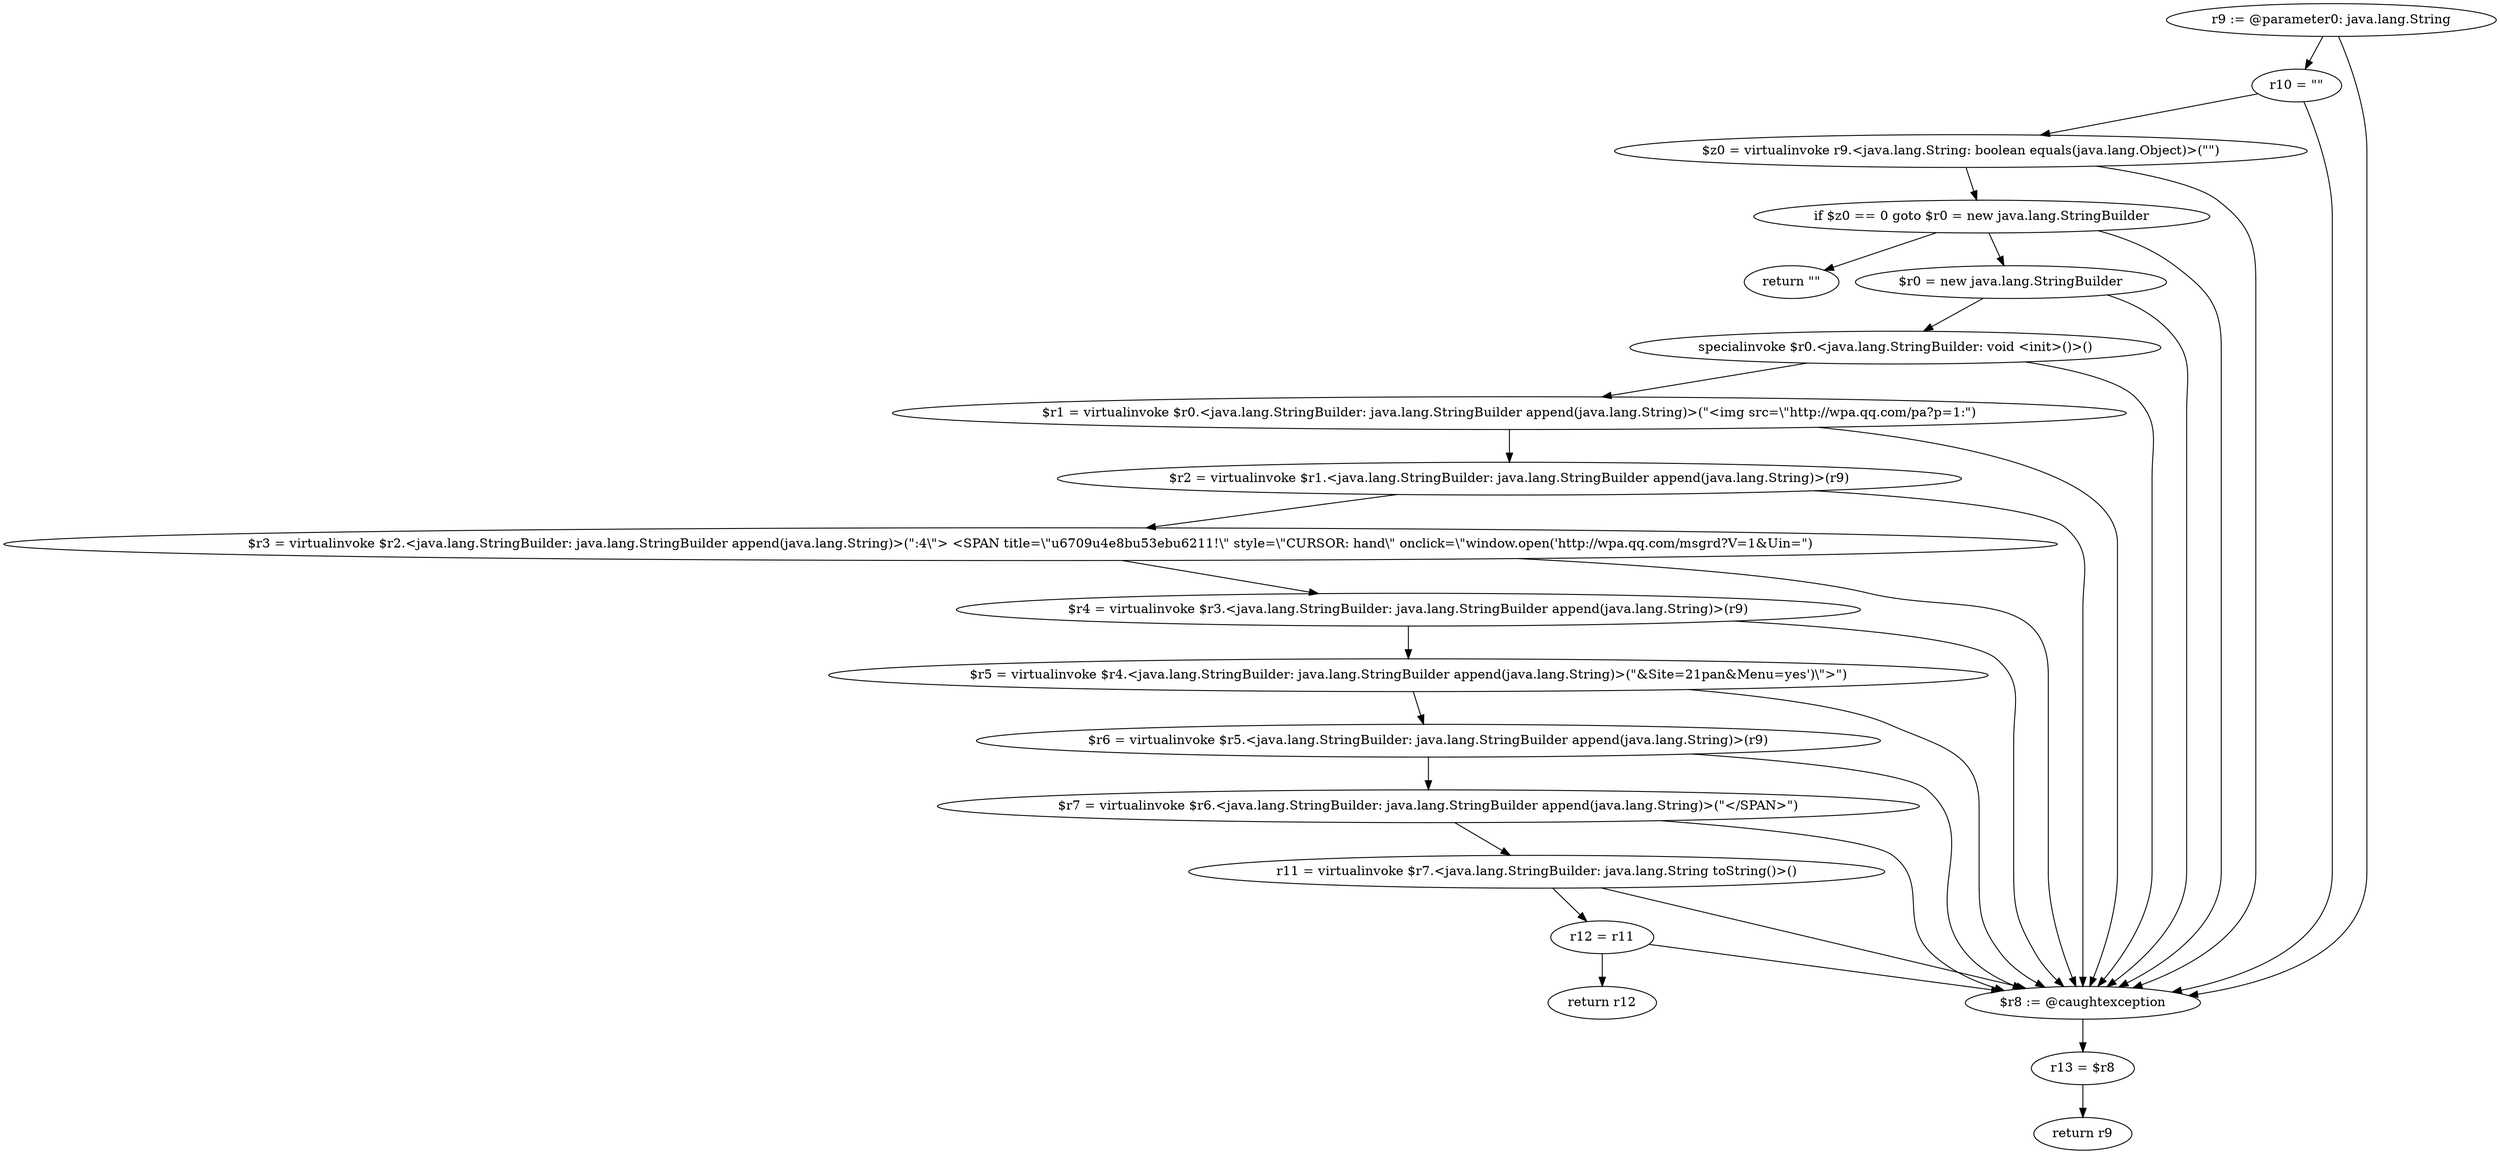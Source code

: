 digraph "unitGraph" {
    "r9 := @parameter0: java.lang.String"
    "r10 = \"\""
    "$z0 = virtualinvoke r9.<java.lang.String: boolean equals(java.lang.Object)>(\"\")"
    "if $z0 == 0 goto $r0 = new java.lang.StringBuilder"
    "return \"\""
    "$r0 = new java.lang.StringBuilder"
    "specialinvoke $r0.<java.lang.StringBuilder: void <init>()>()"
    "$r1 = virtualinvoke $r0.<java.lang.StringBuilder: java.lang.StringBuilder append(java.lang.String)>(\"<img src=\\\"http://wpa.qq.com/pa?p=1:\")"
    "$r2 = virtualinvoke $r1.<java.lang.StringBuilder: java.lang.StringBuilder append(java.lang.String)>(r9)"
    "$r3 = virtualinvoke $r2.<java.lang.StringBuilder: java.lang.StringBuilder append(java.lang.String)>(\":4\\\"> <SPAN title=\\\"\u6709\u4e8b\u53eb\u6211!\\\" style=\\\"CURSOR: hand\\\" onclick=\\\"window.open(\'http://wpa.qq.com/msgrd?V=1&amp;Uin=\")"
    "$r4 = virtualinvoke $r3.<java.lang.StringBuilder: java.lang.StringBuilder append(java.lang.String)>(r9)"
    "$r5 = virtualinvoke $r4.<java.lang.StringBuilder: java.lang.StringBuilder append(java.lang.String)>(\"&amp;Site=21pan&amp;Menu=yes\')\\\">\")"
    "$r6 = virtualinvoke $r5.<java.lang.StringBuilder: java.lang.StringBuilder append(java.lang.String)>(r9)"
    "$r7 = virtualinvoke $r6.<java.lang.StringBuilder: java.lang.StringBuilder append(java.lang.String)>(\"</SPAN>\")"
    "r11 = virtualinvoke $r7.<java.lang.StringBuilder: java.lang.String toString()>()"
    "r12 = r11"
    "return r12"
    "$r8 := @caughtexception"
    "r13 = $r8"
    "return r9"
    "r9 := @parameter0: java.lang.String"->"r10 = \"\"";
    "r9 := @parameter0: java.lang.String"->"$r8 := @caughtexception";
    "r10 = \"\""->"$z0 = virtualinvoke r9.<java.lang.String: boolean equals(java.lang.Object)>(\"\")";
    "r10 = \"\""->"$r8 := @caughtexception";
    "$z0 = virtualinvoke r9.<java.lang.String: boolean equals(java.lang.Object)>(\"\")"->"if $z0 == 0 goto $r0 = new java.lang.StringBuilder";
    "$z0 = virtualinvoke r9.<java.lang.String: boolean equals(java.lang.Object)>(\"\")"->"$r8 := @caughtexception";
    "if $z0 == 0 goto $r0 = new java.lang.StringBuilder"->"return \"\"";
    "if $z0 == 0 goto $r0 = new java.lang.StringBuilder"->"$r0 = new java.lang.StringBuilder";
    "if $z0 == 0 goto $r0 = new java.lang.StringBuilder"->"$r8 := @caughtexception";
    "$r0 = new java.lang.StringBuilder"->"specialinvoke $r0.<java.lang.StringBuilder: void <init>()>()";
    "$r0 = new java.lang.StringBuilder"->"$r8 := @caughtexception";
    "specialinvoke $r0.<java.lang.StringBuilder: void <init>()>()"->"$r1 = virtualinvoke $r0.<java.lang.StringBuilder: java.lang.StringBuilder append(java.lang.String)>(\"<img src=\\\"http://wpa.qq.com/pa?p=1:\")";
    "specialinvoke $r0.<java.lang.StringBuilder: void <init>()>()"->"$r8 := @caughtexception";
    "$r1 = virtualinvoke $r0.<java.lang.StringBuilder: java.lang.StringBuilder append(java.lang.String)>(\"<img src=\\\"http://wpa.qq.com/pa?p=1:\")"->"$r2 = virtualinvoke $r1.<java.lang.StringBuilder: java.lang.StringBuilder append(java.lang.String)>(r9)";
    "$r1 = virtualinvoke $r0.<java.lang.StringBuilder: java.lang.StringBuilder append(java.lang.String)>(\"<img src=\\\"http://wpa.qq.com/pa?p=1:\")"->"$r8 := @caughtexception";
    "$r2 = virtualinvoke $r1.<java.lang.StringBuilder: java.lang.StringBuilder append(java.lang.String)>(r9)"->"$r3 = virtualinvoke $r2.<java.lang.StringBuilder: java.lang.StringBuilder append(java.lang.String)>(\":4\\\"> <SPAN title=\\\"\u6709\u4e8b\u53eb\u6211!\\\" style=\\\"CURSOR: hand\\\" onclick=\\\"window.open(\'http://wpa.qq.com/msgrd?V=1&amp;Uin=\")";
    "$r2 = virtualinvoke $r1.<java.lang.StringBuilder: java.lang.StringBuilder append(java.lang.String)>(r9)"->"$r8 := @caughtexception";
    "$r3 = virtualinvoke $r2.<java.lang.StringBuilder: java.lang.StringBuilder append(java.lang.String)>(\":4\\\"> <SPAN title=\\\"\u6709\u4e8b\u53eb\u6211!\\\" style=\\\"CURSOR: hand\\\" onclick=\\\"window.open(\'http://wpa.qq.com/msgrd?V=1&amp;Uin=\")"->"$r4 = virtualinvoke $r3.<java.lang.StringBuilder: java.lang.StringBuilder append(java.lang.String)>(r9)";
    "$r3 = virtualinvoke $r2.<java.lang.StringBuilder: java.lang.StringBuilder append(java.lang.String)>(\":4\\\"> <SPAN title=\\\"\u6709\u4e8b\u53eb\u6211!\\\" style=\\\"CURSOR: hand\\\" onclick=\\\"window.open(\'http://wpa.qq.com/msgrd?V=1&amp;Uin=\")"->"$r8 := @caughtexception";
    "$r4 = virtualinvoke $r3.<java.lang.StringBuilder: java.lang.StringBuilder append(java.lang.String)>(r9)"->"$r5 = virtualinvoke $r4.<java.lang.StringBuilder: java.lang.StringBuilder append(java.lang.String)>(\"&amp;Site=21pan&amp;Menu=yes\')\\\">\")";
    "$r4 = virtualinvoke $r3.<java.lang.StringBuilder: java.lang.StringBuilder append(java.lang.String)>(r9)"->"$r8 := @caughtexception";
    "$r5 = virtualinvoke $r4.<java.lang.StringBuilder: java.lang.StringBuilder append(java.lang.String)>(\"&amp;Site=21pan&amp;Menu=yes\')\\\">\")"->"$r6 = virtualinvoke $r5.<java.lang.StringBuilder: java.lang.StringBuilder append(java.lang.String)>(r9)";
    "$r5 = virtualinvoke $r4.<java.lang.StringBuilder: java.lang.StringBuilder append(java.lang.String)>(\"&amp;Site=21pan&amp;Menu=yes\')\\\">\")"->"$r8 := @caughtexception";
    "$r6 = virtualinvoke $r5.<java.lang.StringBuilder: java.lang.StringBuilder append(java.lang.String)>(r9)"->"$r7 = virtualinvoke $r6.<java.lang.StringBuilder: java.lang.StringBuilder append(java.lang.String)>(\"</SPAN>\")";
    "$r6 = virtualinvoke $r5.<java.lang.StringBuilder: java.lang.StringBuilder append(java.lang.String)>(r9)"->"$r8 := @caughtexception";
    "$r7 = virtualinvoke $r6.<java.lang.StringBuilder: java.lang.StringBuilder append(java.lang.String)>(\"</SPAN>\")"->"r11 = virtualinvoke $r7.<java.lang.StringBuilder: java.lang.String toString()>()";
    "$r7 = virtualinvoke $r6.<java.lang.StringBuilder: java.lang.StringBuilder append(java.lang.String)>(\"</SPAN>\")"->"$r8 := @caughtexception";
    "r11 = virtualinvoke $r7.<java.lang.StringBuilder: java.lang.String toString()>()"->"r12 = r11";
    "r11 = virtualinvoke $r7.<java.lang.StringBuilder: java.lang.String toString()>()"->"$r8 := @caughtexception";
    "r12 = r11"->"return r12";
    "r12 = r11"->"$r8 := @caughtexception";
    "$r8 := @caughtexception"->"r13 = $r8";
    "r13 = $r8"->"return r9";
}

